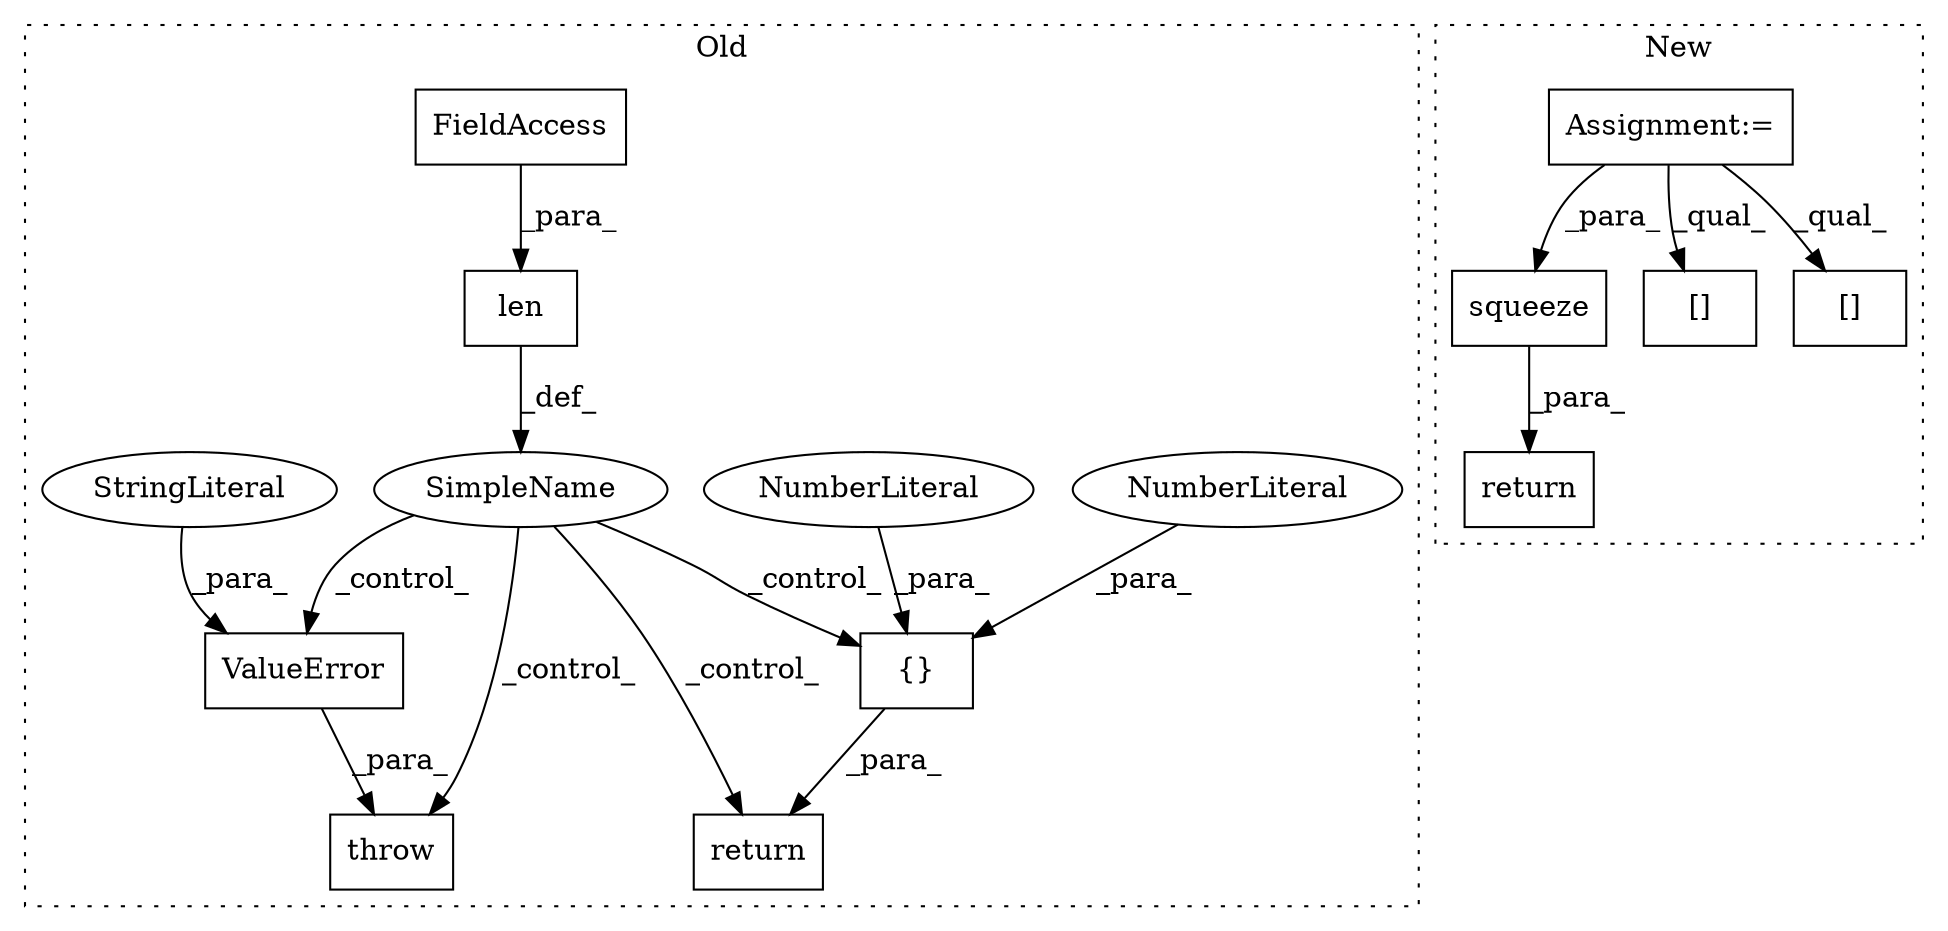 digraph G {
subgraph cluster0 {
1 [label="len" a="32" s="1513,1518" l="4,1" shape="box"];
3 [label="FieldAccess" a="22" s="1517" l="1" shape="box"];
5 [label="ValueError" a="32" s="2201,2242" l="11,1" shape="box"];
6 [label="SimpleName" a="42" s="" l="" shape="ellipse"];
7 [label="return" a="41" s="2160" l="7" shape="box"];
9 [label="{}" a="4" s="1944,1948" l="1,1" shape="box"];
10 [label="NumberLiteral" a="34" s="1945" l="1" shape="ellipse"];
11 [label="NumberLiteral" a="34" s="1947" l="1" shape="ellipse"];
12 [label="StringLiteral" a="45" s="2212" l="30" shape="ellipse"];
13 [label="throw" a="53" s="2195" l="6" shape="box"];
label = "Old";
style="dotted";
}
subgraph cluster1 {
2 [label="squeeze" a="32" s="3539,3553" l="8,1" shape="box"];
4 [label="Assignment:=" a="7" s="2548" l="1" shape="box"];
8 [label="[]" a="2" s="2644,2653" l="8,1" shape="box"];
14 [label="return" a="41" s="3526" l="7" shape="box"];
15 [label="[]" a="2" s="2603,2612" l="8,1" shape="box"];
label = "New";
style="dotted";
}
1 -> 6 [label="_def_"];
2 -> 14 [label="_para_"];
3 -> 1 [label="_para_"];
4 -> 2 [label="_para_"];
4 -> 15 [label="_qual_"];
4 -> 8 [label="_qual_"];
5 -> 13 [label="_para_"];
6 -> 13 [label="_control_"];
6 -> 7 [label="_control_"];
6 -> 5 [label="_control_"];
6 -> 9 [label="_control_"];
9 -> 7 [label="_para_"];
10 -> 9 [label="_para_"];
11 -> 9 [label="_para_"];
12 -> 5 [label="_para_"];
}
